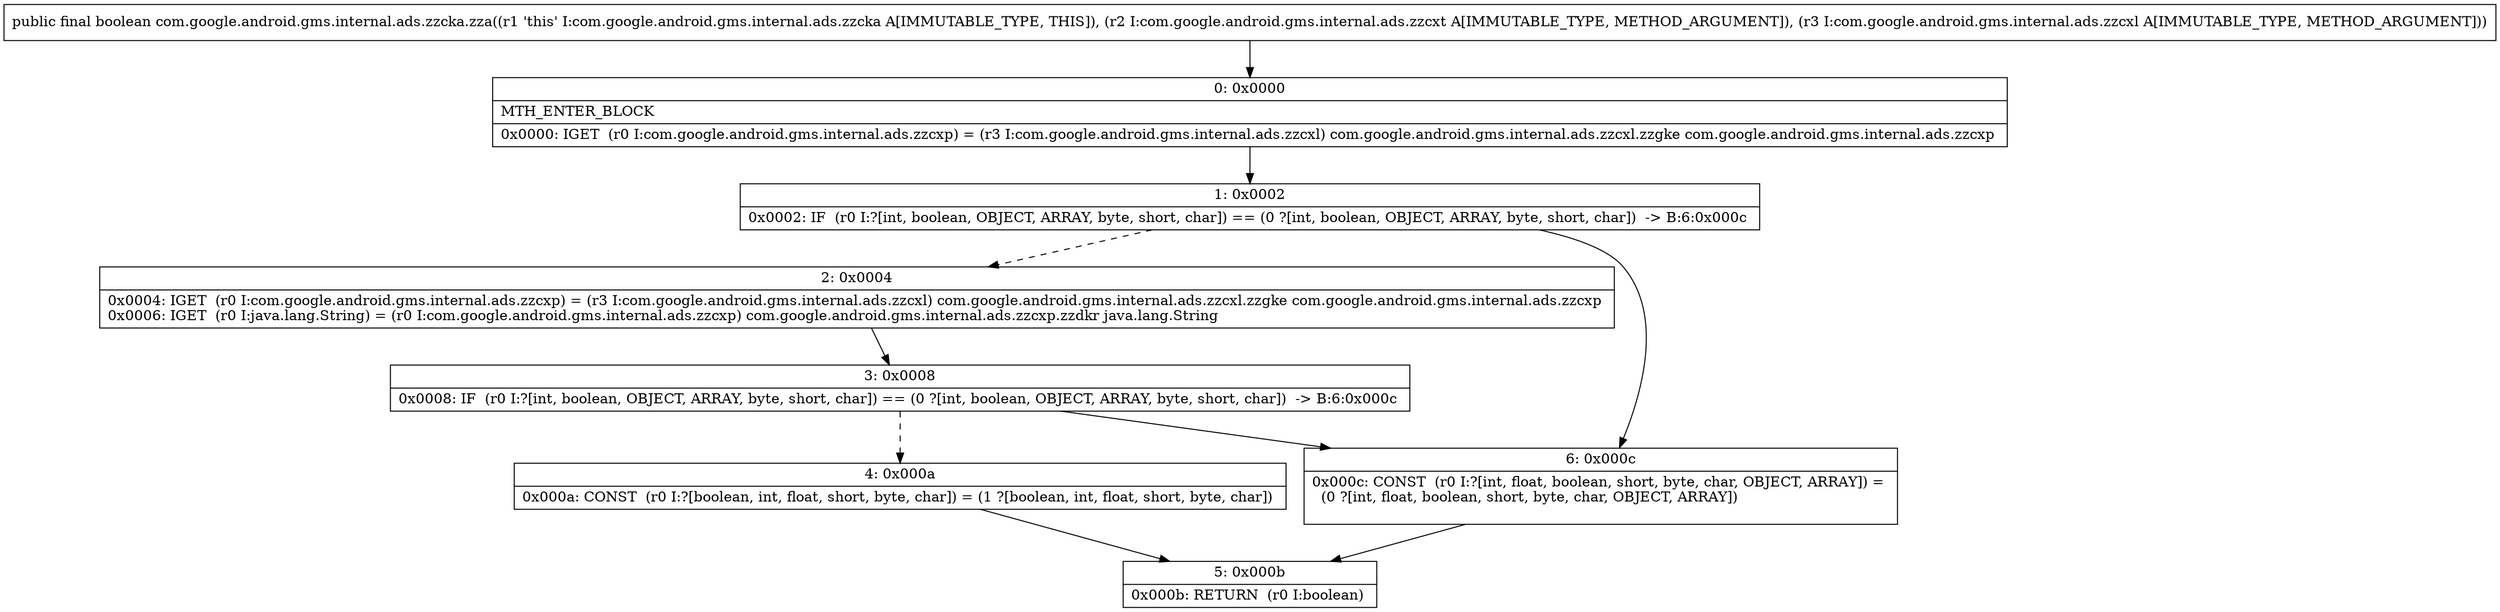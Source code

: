 digraph "CFG forcom.google.android.gms.internal.ads.zzcka.zza(Lcom\/google\/android\/gms\/internal\/ads\/zzcxt;Lcom\/google\/android\/gms\/internal\/ads\/zzcxl;)Z" {
Node_0 [shape=record,label="{0\:\ 0x0000|MTH_ENTER_BLOCK\l|0x0000: IGET  (r0 I:com.google.android.gms.internal.ads.zzcxp) = (r3 I:com.google.android.gms.internal.ads.zzcxl) com.google.android.gms.internal.ads.zzcxl.zzgke com.google.android.gms.internal.ads.zzcxp \l}"];
Node_1 [shape=record,label="{1\:\ 0x0002|0x0002: IF  (r0 I:?[int, boolean, OBJECT, ARRAY, byte, short, char]) == (0 ?[int, boolean, OBJECT, ARRAY, byte, short, char])  \-\> B:6:0x000c \l}"];
Node_2 [shape=record,label="{2\:\ 0x0004|0x0004: IGET  (r0 I:com.google.android.gms.internal.ads.zzcxp) = (r3 I:com.google.android.gms.internal.ads.zzcxl) com.google.android.gms.internal.ads.zzcxl.zzgke com.google.android.gms.internal.ads.zzcxp \l0x0006: IGET  (r0 I:java.lang.String) = (r0 I:com.google.android.gms.internal.ads.zzcxp) com.google.android.gms.internal.ads.zzcxp.zzdkr java.lang.String \l}"];
Node_3 [shape=record,label="{3\:\ 0x0008|0x0008: IF  (r0 I:?[int, boolean, OBJECT, ARRAY, byte, short, char]) == (0 ?[int, boolean, OBJECT, ARRAY, byte, short, char])  \-\> B:6:0x000c \l}"];
Node_4 [shape=record,label="{4\:\ 0x000a|0x000a: CONST  (r0 I:?[boolean, int, float, short, byte, char]) = (1 ?[boolean, int, float, short, byte, char]) \l}"];
Node_5 [shape=record,label="{5\:\ 0x000b|0x000b: RETURN  (r0 I:boolean) \l}"];
Node_6 [shape=record,label="{6\:\ 0x000c|0x000c: CONST  (r0 I:?[int, float, boolean, short, byte, char, OBJECT, ARRAY]) = \l  (0 ?[int, float, boolean, short, byte, char, OBJECT, ARRAY])\l \l}"];
MethodNode[shape=record,label="{public final boolean com.google.android.gms.internal.ads.zzcka.zza((r1 'this' I:com.google.android.gms.internal.ads.zzcka A[IMMUTABLE_TYPE, THIS]), (r2 I:com.google.android.gms.internal.ads.zzcxt A[IMMUTABLE_TYPE, METHOD_ARGUMENT]), (r3 I:com.google.android.gms.internal.ads.zzcxl A[IMMUTABLE_TYPE, METHOD_ARGUMENT])) }"];
MethodNode -> Node_0;
Node_0 -> Node_1;
Node_1 -> Node_2[style=dashed];
Node_1 -> Node_6;
Node_2 -> Node_3;
Node_3 -> Node_4[style=dashed];
Node_3 -> Node_6;
Node_4 -> Node_5;
Node_6 -> Node_5;
}

